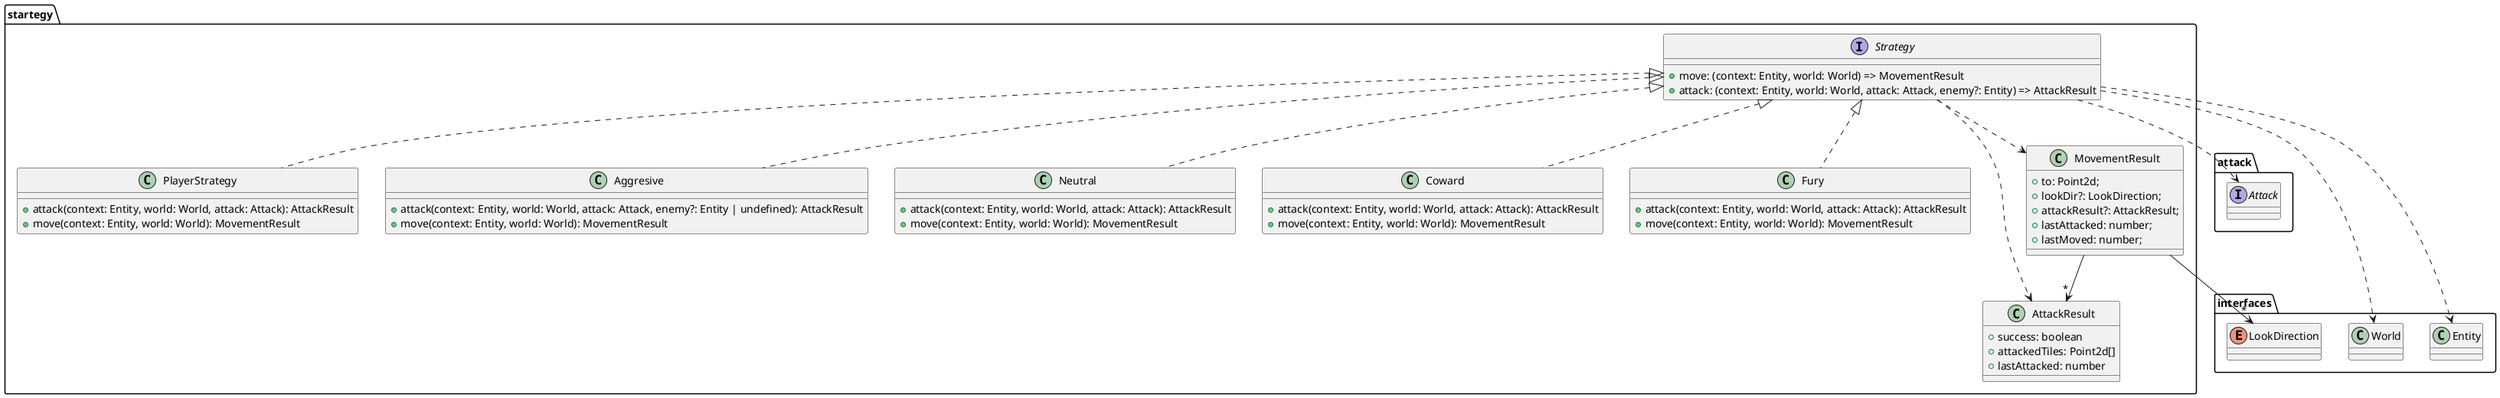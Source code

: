 @startuml 

top to bottom direction
package "attack" {
    interface Attack
}

package "startegy" {
    interface Strategy {
        +move: (context: Entity, world: World) => MovementResult
        +attack: (context: Entity, world: World, attack: Attack, enemy?: Entity) => AttackResult
    }
    class PlayerStrategy implements Strategy {
        +attack(context: Entity, world: World, attack: Attack): AttackResult
        +move(context: Entity, world: World): MovementResult
    }
    class Aggresive implements Strategy {
        +attack(context: Entity, world: World, attack: Attack, enemy?: Entity | undefined): AttackResult
        +move(context: Entity, world: World): MovementResult
    }
    class Neutral implements Strategy {
        +attack(context: Entity, world: World, attack: Attack): AttackResult
        +move(context: Entity, world: World): MovementResult
    }
    class Coward implements Strategy {
        +attack(context: Entity, world: World, attack: Attack): AttackResult
        +move(context: Entity, world: World): MovementResult
    }
    class Fury implements Strategy {
        +attack(context: Entity, world: World, attack: Attack): AttackResult
        +move(context: Entity, world: World): MovementResult
    }
    class AttackResult {
        +success: boolean
        +attackedTiles: Point2d[]
        +lastAttacked: number
    }
    class MovementResult {
        +to: Point2d;
        +lookDir?: LookDirection;
        +attackResult?: AttackResult;
        +lastAttacked: number;
        +lastMoved: number;
    }
}
package "interfaces" {
    class World
    class Entity
    enum LookDirection
}
Strategy ..> Attack
Strategy ..> AttackResult
Strategy ..> Entity
Strategy ..> World
Strategy ..> MovementResult
MovementResult --> "*" AttackResult
MovementResult --> "*" LookDirection

@enduml